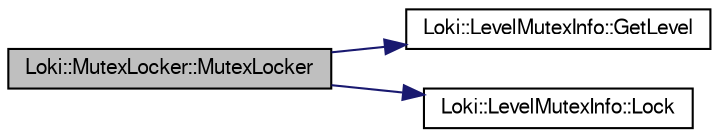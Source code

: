 digraph G
{
  bgcolor="transparent";
  edge [fontname="FreeSans",fontsize="10",labelfontname="FreeSans",labelfontsize="10"];
  node [fontname="FreeSans",fontsize="10",shape=record];
  rankdir=LR;
  Node1 [label="Loki::MutexLocker::MutexLocker",height=0.2,width=0.4,color="black", fillcolor="grey75", style="filled" fontcolor="black"];
  Node1 -> Node2 [color="midnightblue",fontsize="10",style="solid",fontname="FreeSans"];
  Node2 [label="Loki::LevelMutexInfo::GetLevel",height=0.2,width=0.4,color="black",URL="$a00071.html#1cad7c6b6fc50e230401e4cc22761d14",tooltip="Returns the level of this mutex."];
  Node1 -> Node3 [color="midnightblue",fontsize="10",style="solid",fontname="FreeSans"];
  Node3 [label="Loki::LevelMutexInfo::Lock",height=0.2,width=0.4,color="black",URL="$a00071.html#c0e21e08ee9974533a4da5008452bd04"];
}
